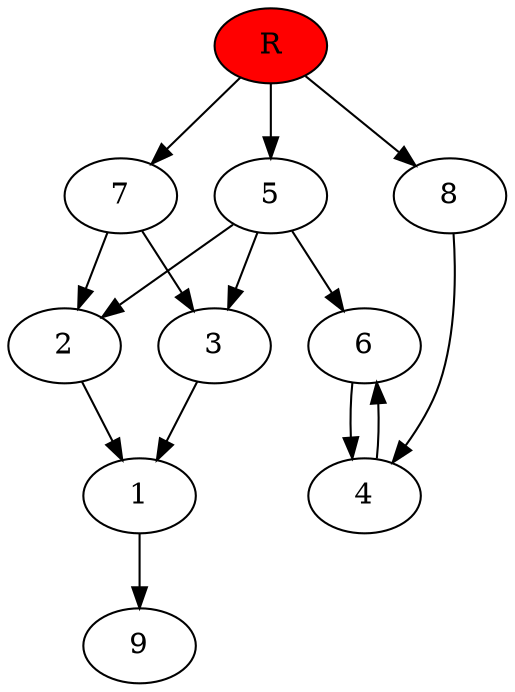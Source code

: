 digraph prb6858 {
	1
	2
	3
	4
	5
	6
	7
	8
	R [fillcolor="#ff0000" style=filled]
	1 -> 9
	2 -> 1
	3 -> 1
	4 -> 6
	5 -> 2
	5 -> 3
	5 -> 6
	6 -> 4
	7 -> 2
	7 -> 3
	8 -> 4
	R -> 5
	R -> 7
	R -> 8
}
